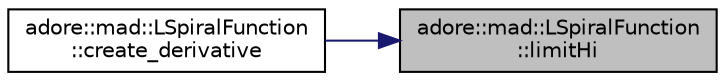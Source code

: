 digraph "adore::mad::LSpiralFunction::limitHi"
{
 // LATEX_PDF_SIZE
  edge [fontname="Helvetica",fontsize="10",labelfontname="Helvetica",labelfontsize="10"];
  node [fontname="Helvetica",fontsize="10",shape=record];
  rankdir="RL";
  Node1 [label="adore::mad::LSpiralFunction\l::limitHi",height=0.2,width=0.4,color="black", fillcolor="grey75", style="filled", fontcolor="black",tooltip=" "];
  Node1 -> Node2 [dir="back",color="midnightblue",fontsize="10",style="solid",fontname="Helvetica"];
  Node2 [label="adore::mad::LSpiralFunction\l::create_derivative",height=0.2,width=0.4,color="black", fillcolor="white", style="filled",URL="$classadore_1_1mad_1_1LSpiralFunction.html#a55f72530882b27ed1e044e1123b20024",tooltip=" "];
}
